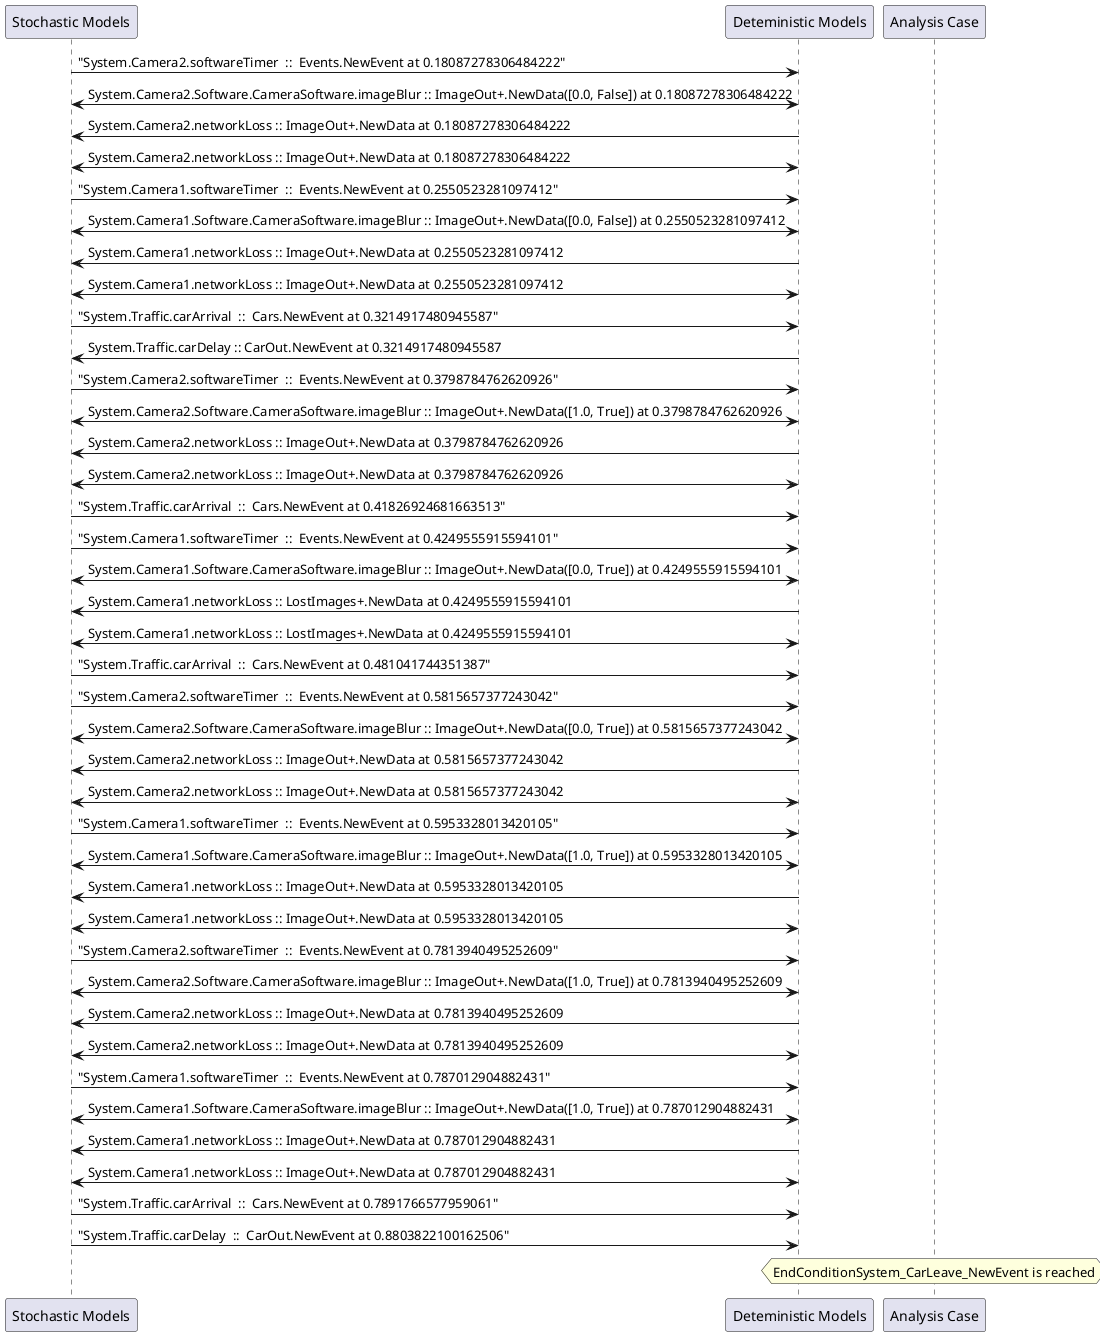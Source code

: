 
	@startuml
	participant "Stochastic Models" as stochmodel
	participant "Deteministic Models" as detmodel
	participant "Analysis Case" as analysis
	{10546_stop} stochmodel -> detmodel : "System.Camera2.softwareTimer  ::  Events.NewEvent at 0.18087278306484222"
detmodel <-> stochmodel : System.Camera2.Software.CameraSoftware.imageBlur :: ImageOut+.NewData([0.0, False]) at 0.18087278306484222
detmodel -> stochmodel : System.Camera2.networkLoss :: ImageOut+.NewData at 0.18087278306484222
detmodel <-> stochmodel : System.Camera2.networkLoss :: ImageOut+.NewData at 0.18087278306484222
{10530_stop} stochmodel -> detmodel : "System.Camera1.softwareTimer  ::  Events.NewEvent at 0.2550523281097412"
detmodel <-> stochmodel : System.Camera1.Software.CameraSoftware.imageBlur :: ImageOut+.NewData([0.0, False]) at 0.2550523281097412
detmodel -> stochmodel : System.Camera1.networkLoss :: ImageOut+.NewData at 0.2550523281097412
detmodel <-> stochmodel : System.Camera1.networkLoss :: ImageOut+.NewData at 0.2550523281097412
{10561_stop} stochmodel -> detmodel : "System.Traffic.carArrival  ::  Cars.NewEvent at 0.3214917480945587"
{10569_start} detmodel -> stochmodel : System.Traffic.carDelay :: CarOut.NewEvent at 0.3214917480945587
{10547_stop} stochmodel -> detmodel : "System.Camera2.softwareTimer  ::  Events.NewEvent at 0.3798784762620926"
detmodel <-> stochmodel : System.Camera2.Software.CameraSoftware.imageBlur :: ImageOut+.NewData([1.0, True]) at 0.3798784762620926
detmodel -> stochmodel : System.Camera2.networkLoss :: ImageOut+.NewData at 0.3798784762620926
detmodel <-> stochmodel : System.Camera2.networkLoss :: ImageOut+.NewData at 0.3798784762620926
{10562_stop} stochmodel -> detmodel : "System.Traffic.carArrival  ::  Cars.NewEvent at 0.41826924681663513"
{10531_stop} stochmodel -> detmodel : "System.Camera1.softwareTimer  ::  Events.NewEvent at 0.4249555915594101"
detmodel <-> stochmodel : System.Camera1.Software.CameraSoftware.imageBlur :: ImageOut+.NewData([0.0, True]) at 0.4249555915594101
detmodel -> stochmodel : System.Camera1.networkLoss :: LostImages+.NewData at 0.4249555915594101
detmodel <-> stochmodel : System.Camera1.networkLoss :: LostImages+.NewData at 0.4249555915594101
{10563_stop} stochmodel -> detmodel : "System.Traffic.carArrival  ::  Cars.NewEvent at 0.481041744351387"
{10548_stop} stochmodel -> detmodel : "System.Camera2.softwareTimer  ::  Events.NewEvent at 0.5815657377243042"
detmodel <-> stochmodel : System.Camera2.Software.CameraSoftware.imageBlur :: ImageOut+.NewData([0.0, True]) at 0.5815657377243042
detmodel -> stochmodel : System.Camera2.networkLoss :: ImageOut+.NewData at 0.5815657377243042
detmodel <-> stochmodel : System.Camera2.networkLoss :: ImageOut+.NewData at 0.5815657377243042
{10532_stop} stochmodel -> detmodel : "System.Camera1.softwareTimer  ::  Events.NewEvent at 0.5953328013420105"
detmodel <-> stochmodel : System.Camera1.Software.CameraSoftware.imageBlur :: ImageOut+.NewData([1.0, True]) at 0.5953328013420105
detmodel -> stochmodel : System.Camera1.networkLoss :: ImageOut+.NewData at 0.5953328013420105
detmodel <-> stochmodel : System.Camera1.networkLoss :: ImageOut+.NewData at 0.5953328013420105
{10549_stop} stochmodel -> detmodel : "System.Camera2.softwareTimer  ::  Events.NewEvent at 0.7813940495252609"
detmodel <-> stochmodel : System.Camera2.Software.CameraSoftware.imageBlur :: ImageOut+.NewData([1.0, True]) at 0.7813940495252609
detmodel -> stochmodel : System.Camera2.networkLoss :: ImageOut+.NewData at 0.7813940495252609
detmodel <-> stochmodel : System.Camera2.networkLoss :: ImageOut+.NewData at 0.7813940495252609
{10533_stop} stochmodel -> detmodel : "System.Camera1.softwareTimer  ::  Events.NewEvent at 0.787012904882431"
detmodel <-> stochmodel : System.Camera1.Software.CameraSoftware.imageBlur :: ImageOut+.NewData([1.0, True]) at 0.787012904882431
detmodel -> stochmodel : System.Camera1.networkLoss :: ImageOut+.NewData at 0.787012904882431
detmodel <-> stochmodel : System.Camera1.networkLoss :: ImageOut+.NewData at 0.787012904882431
{10564_stop} stochmodel -> detmodel : "System.Traffic.carArrival  ::  Cars.NewEvent at 0.7891766577959061"
{10569_stop} stochmodel -> detmodel : "System.Traffic.carDelay  ::  CarOut.NewEvent at 0.8803822100162506"
{10569_start} <-> {10569_stop} : delay
hnote over analysis 
EndConditionSystem_CarLeave_NewEvent is reached
endnote
@enduml